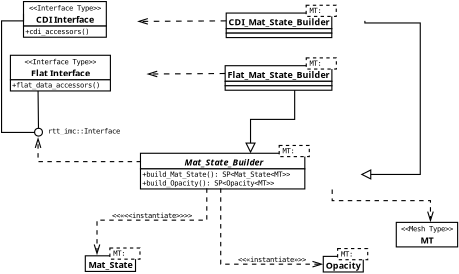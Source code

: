 <?xml version="1.0"?>
<diagram xmlns:dia="http://www.lysator.liu.se/~alla/dia/">
  <diagramdata>
    <attribute name="background">
      <color val="#ffffff"/>
    </attribute>
    <attribute name="paper">
      <composite type="paper">
        <attribute name="name">
          <string>#Letter#</string>
        </attribute>
        <attribute name="tmargin">
          <real val="2.54"/>
        </attribute>
        <attribute name="bmargin">
          <real val="2.54"/>
        </attribute>
        <attribute name="lmargin">
          <real val="2.54"/>
        </attribute>
        <attribute name="rmargin">
          <real val="2.54"/>
        </attribute>
        <attribute name="is_portrait">
          <boolean val="false"/>
        </attribute>
        <attribute name="scaling">
          <real val="0.53"/>
        </attribute>
        <attribute name="fitto">
          <boolean val="true"/>
        </attribute>
        <attribute name="fitwidth">
          <int val="1"/>
        </attribute>
        <attribute name="fitheight">
          <int val="1"/>
        </attribute>
      </composite>
    </attribute>
    <attribute name="grid">
      <composite type="grid">
        <attribute name="width_x">
          <real val="1"/>
        </attribute>
        <attribute name="width_y">
          <real val="1"/>
        </attribute>
        <attribute name="visible_x">
          <int val="1"/>
        </attribute>
        <attribute name="visible_y">
          <int val="1"/>
        </attribute>
      </composite>
    </attribute>
    <attribute name="guides">
      <composite type="guides">
        <attribute name="hguides"/>
        <attribute name="vguides"/>
      </composite>
    </attribute>
  </diagramdata>
  <layer name="Background" visible="true">
    <object type="UML - Class" version="0" id="O0">
      <attribute name="obj_pos">
        <point val="12.9,5.4"/>
      </attribute>
      <attribute name="obj_bb">
        <rectangle val="12.85,4.65;33.098,8.65"/>
      </attribute>
      <attribute name="elem_corner">
        <point val="12.9,5.4"/>
      </attribute>
      <attribute name="elem_width">
        <real val="19.748"/>
      </attribute>
      <attribute name="elem_height">
        <real val="3.2"/>
      </attribute>
      <attribute name="name">
        <string>#Mat_State_Builder#</string>
      </attribute>
      <attribute name="stereotype">
        <string/>
      </attribute>
      <attribute name="abstract">
        <boolean val="true"/>
      </attribute>
      <attribute name="suppress_attributes">
        <boolean val="false"/>
      </attribute>
      <attribute name="suppress_operations">
        <boolean val="false"/>
      </attribute>
      <attribute name="visible_attributes">
        <boolean val="false"/>
      </attribute>
      <attribute name="visible_operations">
        <boolean val="true"/>
      </attribute>
      <attribute name="attributes"/>
      <attribute name="operations">
        <composite type="umloperation">
          <attribute name="name">
            <string>#build_Mat_State#</string>
          </attribute>
          <attribute name="type">
            <string>#SP&lt;Mat_State&lt;MT&gt;&gt;#</string>
          </attribute>
          <attribute name="visibility">
            <enum val="0"/>
          </attribute>
          <attribute name="abstract">
            <boolean val="true"/>
          </attribute>
          <attribute name="class_scope">
            <boolean val="false"/>
          </attribute>
          <attribute name="parameters"/>
        </composite>
        <composite type="umloperation">
          <attribute name="name">
            <string>#build_Opacity#</string>
          </attribute>
          <attribute name="type">
            <string>#SP&lt;Opacity&lt;MT&gt;&gt;#</string>
          </attribute>
          <attribute name="visibility">
            <enum val="0"/>
          </attribute>
          <attribute name="abstract">
            <boolean val="true"/>
          </attribute>
          <attribute name="class_scope">
            <boolean val="false"/>
          </attribute>
          <attribute name="parameters"/>
        </composite>
      </attribute>
      <attribute name="template">
        <boolean val="true"/>
      </attribute>
      <attribute name="templates">
        <composite type="umlformalparameter">
          <attribute name="name">
            <string>#MT#</string>
          </attribute>
          <attribute name="type">
            <string/>
          </attribute>
        </composite>
      </attribute>
    </object>
    <object type="UML - Class" version="0" id="O1">
      <attribute name="obj_pos">
        <point val="7.95,14.6"/>
      </attribute>
      <attribute name="obj_bb">
        <rectangle val="7.9,13.85;14.351,16.05"/>
      </attribute>
      <attribute name="elem_corner">
        <point val="7.95,14.6"/>
      </attribute>
      <attribute name="elem_width">
        <real val="5.951"/>
      </attribute>
      <attribute name="elem_height">
        <real val="1.4"/>
      </attribute>
      <attribute name="name">
        <string>#Mat_State#</string>
      </attribute>
      <attribute name="stereotype">
        <string/>
      </attribute>
      <attribute name="abstract">
        <boolean val="false"/>
      </attribute>
      <attribute name="suppress_attributes">
        <boolean val="false"/>
      </attribute>
      <attribute name="suppress_operations">
        <boolean val="false"/>
      </attribute>
      <attribute name="visible_attributes">
        <boolean val="false"/>
      </attribute>
      <attribute name="visible_operations">
        <boolean val="false"/>
      </attribute>
      <attribute name="attributes"/>
      <attribute name="operations"/>
      <attribute name="template">
        <boolean val="true"/>
      </attribute>
      <attribute name="templates">
        <composite type="umlformalparameter">
          <attribute name="name">
            <string>#MT#</string>
          </attribute>
          <attribute name="type">
            <string/>
          </attribute>
        </composite>
      </attribute>
    </object>
    <object type="UML - Class" version="0" id="O2">
      <attribute name="obj_pos">
        <point val="35.85,11.6"/>
      </attribute>
      <attribute name="obj_bb">
        <rectangle val="35.8,11.55;43.552,13.85"/>
      </attribute>
      <attribute name="elem_corner">
        <point val="35.85,11.6"/>
      </attribute>
      <attribute name="elem_width">
        <real val="7.652"/>
      </attribute>
      <attribute name="elem_height">
        <real val="2.2"/>
      </attribute>
      <attribute name="name">
        <string>#MT#</string>
      </attribute>
      <attribute name="stereotype">
        <string>#Mesh Type#</string>
      </attribute>
      <attribute name="abstract">
        <boolean val="false"/>
      </attribute>
      <attribute name="suppress_attributes">
        <boolean val="false"/>
      </attribute>
      <attribute name="suppress_operations">
        <boolean val="false"/>
      </attribute>
      <attribute name="visible_attributes">
        <boolean val="false"/>
      </attribute>
      <attribute name="visible_operations">
        <boolean val="false"/>
      </attribute>
      <attribute name="attributes"/>
      <attribute name="operations"/>
      <attribute name="template">
        <boolean val="false"/>
      </attribute>
      <attribute name="templates"/>
    </object>
    <object type="UML - Class" version="0" id="O3">
      <attribute name="obj_pos">
        <point val="29.3,14.65"/>
      </attribute>
      <attribute name="obj_bb">
        <rectangle val="29.25,13.9;34.63,16.1"/>
      </attribute>
      <attribute name="elem_corner">
        <point val="29.3,14.65"/>
      </attribute>
      <attribute name="elem_width">
        <real val="4.88"/>
      </attribute>
      <attribute name="elem_height">
        <real val="1.4"/>
      </attribute>
      <attribute name="name">
        <string>#Opacity#</string>
      </attribute>
      <attribute name="stereotype">
        <string/>
      </attribute>
      <attribute name="abstract">
        <boolean val="false"/>
      </attribute>
      <attribute name="suppress_attributes">
        <boolean val="false"/>
      </attribute>
      <attribute name="suppress_operations">
        <boolean val="false"/>
      </attribute>
      <attribute name="visible_attributes">
        <boolean val="false"/>
      </attribute>
      <attribute name="visible_operations">
        <boolean val="false"/>
      </attribute>
      <attribute name="attributes"/>
      <attribute name="operations"/>
      <attribute name="template">
        <boolean val="true"/>
      </attribute>
      <attribute name="templates">
        <composite type="umlformalparameter">
          <attribute name="name">
            <string>#MT#</string>
          </attribute>
          <attribute name="type">
            <string/>
          </attribute>
        </composite>
      </attribute>
    </object>
    <object type="UML - Dependency" version="0" id="O4">
      <attribute name="obj_pos">
        <point val="30.1,8.65"/>
      </attribute>
      <attribute name="obj_bb">
        <rectangle val="29.25,7.8;39.766,12.45"/>
      </attribute>
      <attribute name="orth_points">
        <point val="30.1,8.65"/>
        <point val="30.1,9.65"/>
        <point val="38.916,9.65"/>
        <point val="38.916,11.6"/>
      </attribute>
      <attribute name="orth_orient">
        <enum val="1"/>
        <enum val="0"/>
        <enum val="1"/>
      </attribute>
      <attribute name="draw_arrow">
        <boolean val="true"/>
      </attribute>
      <attribute name="name">
        <string/>
      </attribute>
      <attribute name="stereotype">
        <string/>
      </attribute>
      <connections>
        <connection handle="1" to="O2" connection="1"/>
      </connections>
    </object>
    <object type="UML - Dependency" version="0" id="O5">
      <attribute name="obj_pos">
        <point val="20.1,8.55"/>
      </attribute>
      <attribute name="obj_bb">
        <rectangle val="19.25,7.7;30.15,16.2"/>
      </attribute>
      <attribute name="orth_points">
        <point val="20.1,8.55"/>
        <point val="20.1,15.35"/>
        <point val="29.3,15.35"/>
        <point val="29.3,15.35"/>
      </attribute>
      <attribute name="orth_orient">
        <enum val="1"/>
        <enum val="0"/>
        <enum val="1"/>
      </attribute>
      <attribute name="draw_arrow">
        <boolean val="true"/>
      </attribute>
      <attribute name="name">
        <string/>
      </attribute>
      <attribute name="stereotype">
        <string>#&#171;instantiate&#187;#</string>
      </attribute>
      <connections>
        <connection handle="1" to="O3" connection="3"/>
      </connections>
    </object>
    <object type="UML - Dependency" version="0" id="O6">
      <attribute name="obj_pos">
        <point val="18.85,8.55"/>
      </attribute>
      <attribute name="obj_bb">
        <rectangle val="8.15,7.7;19.7,15.4"/>
      </attribute>
      <attribute name="orth_points">
        <point val="18.85,8.55"/>
        <point val="18.85,11.4"/>
        <point val="9,11.4"/>
        <point val="9,14.55"/>
      </attribute>
      <attribute name="orth_orient">
        <enum val="1"/>
        <enum val="0"/>
        <enum val="1"/>
      </attribute>
      <attribute name="draw_arrow">
        <boolean val="true"/>
      </attribute>
      <attribute name="name">
        <string/>
      </attribute>
      <attribute name="stereotype">
        <string>#&#171;&lt;&lt;instantiate&gt;&gt;&#187;#</string>
      </attribute>
    </object>
    <object type="UML - Class" version="0" id="O7">
      <attribute name="obj_pos">
        <point val="2.406,-8.211"/>
      </attribute>
      <attribute name="obj_bb">
        <rectangle val="2.356,-8.261;12.628,-4.961"/>
      </attribute>
      <attribute name="elem_corner">
        <point val="2.406,-8.211"/>
      </attribute>
      <attribute name="elem_width">
        <real val="10.172"/>
      </attribute>
      <attribute name="elem_height">
        <real val="3.2"/>
      </attribute>
      <attribute name="name">
        <string>#CDI Interface#</string>
      </attribute>
      <attribute name="stereotype">
        <string>#Interface Type#</string>
      </attribute>
      <attribute name="abstract">
        <boolean val="false"/>
      </attribute>
      <attribute name="suppress_attributes">
        <boolean val="false"/>
      </attribute>
      <attribute name="suppress_operations">
        <boolean val="false"/>
      </attribute>
      <attribute name="visible_attributes">
        <boolean val="false"/>
      </attribute>
      <attribute name="visible_operations">
        <boolean val="true"/>
      </attribute>
      <attribute name="attributes"/>
      <attribute name="operations">
        <composite type="umloperation">
          <attribute name="name">
            <string>#cdi_accessors#</string>
          </attribute>
          <attribute name="type">
            <string/>
          </attribute>
          <attribute name="visibility">
            <enum val="0"/>
          </attribute>
          <attribute name="abstract">
            <boolean val="false"/>
          </attribute>
          <attribute name="class_scope">
            <boolean val="false"/>
          </attribute>
          <attribute name="parameters"/>
        </composite>
      </attribute>
      <attribute name="template">
        <boolean val="false"/>
      </attribute>
      <attribute name="templates"/>
    </object>
    <object type="UML - Dependency" version="0" id="O8">
      <attribute name="obj_pos">
        <point val="12.9,6.1"/>
      </attribute>
      <attribute name="obj_bb">
        <rectangle val="2.861,3.1;13.75,7"/>
      </attribute>
      <attribute name="orth_points">
        <point val="12.9,6.1"/>
        <point val="12.9,6.15"/>
        <point val="3.711,6.15"/>
        <point val="3.711,3.95"/>
      </attribute>
      <attribute name="orth_orient">
        <enum val="1"/>
        <enum val="0"/>
        <enum val="1"/>
      </attribute>
      <attribute name="draw_arrow">
        <boolean val="true"/>
      </attribute>
      <attribute name="name">
        <string/>
      </attribute>
      <attribute name="stereotype">
        <string/>
      </attribute>
      <connections>
        <connection handle="0" to="O0" connection="3"/>
      </connections>
    </object>
    <object type="UML - Implements" version="0" id="O9">
      <attribute name="obj_pos">
        <point val="3.711,-0.258"/>
      </attribute>
      <attribute name="obj_bb">
        <rectangle val="3.354,-0.308;14.221,3.907"/>
      </attribute>
      <attribute name="conn_endpoints">
        <point val="3.711,-0.258"/>
        <point val="3.757,3.857"/>
      </attribute>
      <attribute name="diameter">
        <real val="0.7"/>
      </attribute>
      <attribute name="text">
        <string>#rtt_imc::Interface#</string>
      </attribute>
      <attribute name="text_pos">
        <point val="4.599,3.623"/>
      </attribute>
    </object>
    <object type="UML - Class" version="0" id="O10">
      <attribute name="obj_pos">
        <point val="20.592,-7.179"/>
      </attribute>
      <attribute name="obj_bb">
        <rectangle val="20.542,-7.929;33.482,-4.929"/>
      </attribute>
      <attribute name="elem_corner">
        <point val="20.592,-7.179"/>
      </attribute>
      <attribute name="elem_width">
        <real val="12.44"/>
      </attribute>
      <attribute name="elem_height">
        <real val="2.2"/>
      </attribute>
      <attribute name="name">
        <string>#CDI_Mat_State_Builder#</string>
      </attribute>
      <attribute name="stereotype">
        <string/>
      </attribute>
      <attribute name="abstract">
        <boolean val="false"/>
      </attribute>
      <attribute name="suppress_attributes">
        <boolean val="false"/>
      </attribute>
      <attribute name="suppress_operations">
        <boolean val="false"/>
      </attribute>
      <attribute name="visible_attributes">
        <boolean val="true"/>
      </attribute>
      <attribute name="visible_operations">
        <boolean val="true"/>
      </attribute>
      <attribute name="attributes"/>
      <attribute name="operations"/>
      <attribute name="template">
        <boolean val="true"/>
      </attribute>
      <attribute name="templates">
        <composite type="umlformalparameter">
          <attribute name="name">
            <string>#MT#</string>
          </attribute>
          <attribute name="type">
            <string/>
          </attribute>
        </composite>
      </attribute>
    </object>
    <object type="UML - Class" version="0" id="O11">
      <attribute name="obj_pos">
        <point val="20.498,-2.456"/>
      </attribute>
      <attribute name="obj_bb">
        <rectangle val="20.448,-3.206;33.42,-0.206"/>
      </attribute>
      <attribute name="elem_corner">
        <point val="20.498,-2.456"/>
      </attribute>
      <attribute name="elem_width">
        <real val="12.472"/>
      </attribute>
      <attribute name="elem_height">
        <real val="2.2"/>
      </attribute>
      <attribute name="name">
        <string>#Flat_Mat_State_Builder#</string>
      </attribute>
      <attribute name="stereotype">
        <string/>
      </attribute>
      <attribute name="abstract">
        <boolean val="false"/>
      </attribute>
      <attribute name="suppress_attributes">
        <boolean val="false"/>
      </attribute>
      <attribute name="suppress_operations">
        <boolean val="false"/>
      </attribute>
      <attribute name="visible_attributes">
        <boolean val="true"/>
      </attribute>
      <attribute name="visible_operations">
        <boolean val="true"/>
      </attribute>
      <attribute name="attributes"/>
      <attribute name="operations"/>
      <attribute name="template">
        <boolean val="true"/>
      </attribute>
      <attribute name="templates">
        <composite type="umlformalparameter">
          <attribute name="name">
            <string>#MT#</string>
          </attribute>
          <attribute name="type">
            <string/>
          </attribute>
        </composite>
      </attribute>
    </object>
    <object type="UML - Generalization" version="0" id="O12">
      <attribute name="obj_pos">
        <point val="22.774,5.4"/>
      </attribute>
      <attribute name="obj_bb">
        <rectangle val="21.924,-1.106;27.584,6.25"/>
      </attribute>
      <attribute name="orth_points">
        <point val="22.774,5.4"/>
        <point val="22.774,2.361"/>
        <point val="26.734,2.361"/>
        <point val="26.734,-0.256"/>
      </attribute>
      <attribute name="orth_orient">
        <enum val="1"/>
        <enum val="0"/>
        <enum val="1"/>
      </attribute>
      <attribute name="name">
        <string/>
      </attribute>
      <attribute name="stereotype">
        <string/>
      </attribute>
      <connections>
        <connection handle="0" to="O0" connection="1"/>
        <connection handle="1" to="O11" connection="6"/>
      </connections>
    </object>
    <object type="UML - Generalization" version="0" id="O13">
      <attribute name="obj_pos">
        <point val="32.648,7.3"/>
      </attribute>
      <attribute name="obj_bb">
        <rectangle val="31.798,-7.329;38.851,8.15"/>
      </attribute>
      <attribute name="orth_points">
        <point val="32.648,7.3"/>
        <point val="38.001,7.3"/>
        <point val="38.001,-6.29"/>
        <point val="33.032,-6.29"/>
        <point val="33.032,-6.479"/>
      </attribute>
      <attribute name="orth_orient">
        <enum val="0"/>
        <enum val="1"/>
        <enum val="0"/>
        <enum val="1"/>
      </attribute>
      <attribute name="name">
        <string/>
      </attribute>
      <attribute name="stereotype">
        <string/>
      </attribute>
      <connections>
        <connection handle="0" to="O0" connection="9"/>
        <connection handle="1" to="O10" connection="4"/>
      </connections>
    </object>
    <object type="UML - Class" version="0" id="O14">
      <attribute name="obj_pos">
        <point val="1.232,-3.391"/>
      </attribute>
      <attribute name="obj_bb">
        <rectangle val="1.182,-3.441;13.47,-0.141"/>
      </attribute>
      <attribute name="elem_corner">
        <point val="1.232,-3.391"/>
      </attribute>
      <attribute name="elem_width">
        <real val="12.188"/>
      </attribute>
      <attribute name="elem_height">
        <real val="3.2"/>
      </attribute>
      <attribute name="name">
        <string>#Flat Interface#</string>
      </attribute>
      <attribute name="stereotype">
        <string>#Interface Type#</string>
      </attribute>
      <attribute name="abstract">
        <boolean val="false"/>
      </attribute>
      <attribute name="suppress_attributes">
        <boolean val="false"/>
      </attribute>
      <attribute name="suppress_operations">
        <boolean val="false"/>
      </attribute>
      <attribute name="visible_attributes">
        <boolean val="false"/>
      </attribute>
      <attribute name="visible_operations">
        <boolean val="true"/>
      </attribute>
      <attribute name="attributes"/>
      <attribute name="operations">
        <composite type="umloperation">
          <attribute name="name">
            <string>#flat_data_accessors#</string>
          </attribute>
          <attribute name="type">
            <string/>
          </attribute>
          <attribute name="visibility">
            <enum val="0"/>
          </attribute>
          <attribute name="abstract">
            <boolean val="false"/>
          </attribute>
          <attribute name="class_scope">
            <boolean val="false"/>
          </attribute>
          <attribute name="parameters"/>
        </composite>
      </attribute>
      <attribute name="template">
        <boolean val="false"/>
      </attribute>
      <attribute name="templates"/>
    </object>
    <object type="Standard - ZigZagLine" version="0" id="O15">
      <attribute name="obj_pos">
        <point val="2.406,-7.111"/>
      </attribute>
      <attribute name="obj_bb">
        <rectangle val="0.387,-7.161;3.433,3.58"/>
      </attribute>
      <attribute name="orth_points">
        <point val="2.406,-7.111"/>
        <point val="2.406,-6.477"/>
        <point val="0.437,-6.477"/>
        <point val="0.437,3.53"/>
        <point val="3.383,3.53"/>
        <point val="3.383,3.483"/>
      </attribute>
      <attribute name="orth_orient">
        <enum val="1"/>
        <enum val="0"/>
        <enum val="1"/>
        <enum val="0"/>
        <enum val="1"/>
      </attribute>
      <connections>
        <connection handle="0" to="O7" connection="3"/>
      </connections>
    </object>
    <object type="Standard - Line" version="0" id="O16">
      <attribute name="obj_pos">
        <point val="20.592,-6.479"/>
      </attribute>
      <attribute name="obj_bb">
        <rectangle val="11.745,-7.329;21.442,-5.581"/>
      </attribute>
      <attribute name="conn_endpoints">
        <point val="20.592,-6.479"/>
        <point val="12.595,-6.431"/>
      </attribute>
      <attribute name="numcp">
        <int val="1"/>
      </attribute>
      <attribute name="line_width">
        <real val="0.1"/>
      </attribute>
      <attribute name="line_style">
        <enum val="1"/>
      </attribute>
      <attribute name="end_arrow">
        <enum val="1"/>
      </attribute>
      <attribute name="end_arrow_length">
        <real val="0.8"/>
      </attribute>
      <attribute name="end_arrow_width">
        <real val="0.5"/>
      </attribute>
      <attribute name="dashlength">
        <real val="0.5"/>
      </attribute>
      <connections>
        <connection handle="0" to="O10" connection="3"/>
      </connections>
    </object>
    <object type="Standard - Line" version="0" id="O17">
      <attribute name="obj_pos">
        <point val="20.498,-1.756"/>
      </attribute>
      <attribute name="obj_bb">
        <rectangle val="12.587,-2.606;21.348,-0.858"/>
      </attribute>
      <attribute name="conn_endpoints">
        <point val="20.498,-1.756"/>
        <point val="13.437,-1.708"/>
      </attribute>
      <attribute name="numcp">
        <int val="1"/>
      </attribute>
      <attribute name="line_width">
        <real val="0.1"/>
      </attribute>
      <attribute name="line_style">
        <enum val="1"/>
      </attribute>
      <attribute name="end_arrow">
        <enum val="1"/>
      </attribute>
      <attribute name="end_arrow_length">
        <real val="0.8"/>
      </attribute>
      <attribute name="end_arrow_width">
        <real val="0.5"/>
      </attribute>
      <attribute name="dashlength">
        <real val="0.5"/>
      </attribute>
      <connections>
        <connection handle="0" to="O11" connection="3"/>
      </connections>
    </object>
  </layer>
</diagram>
